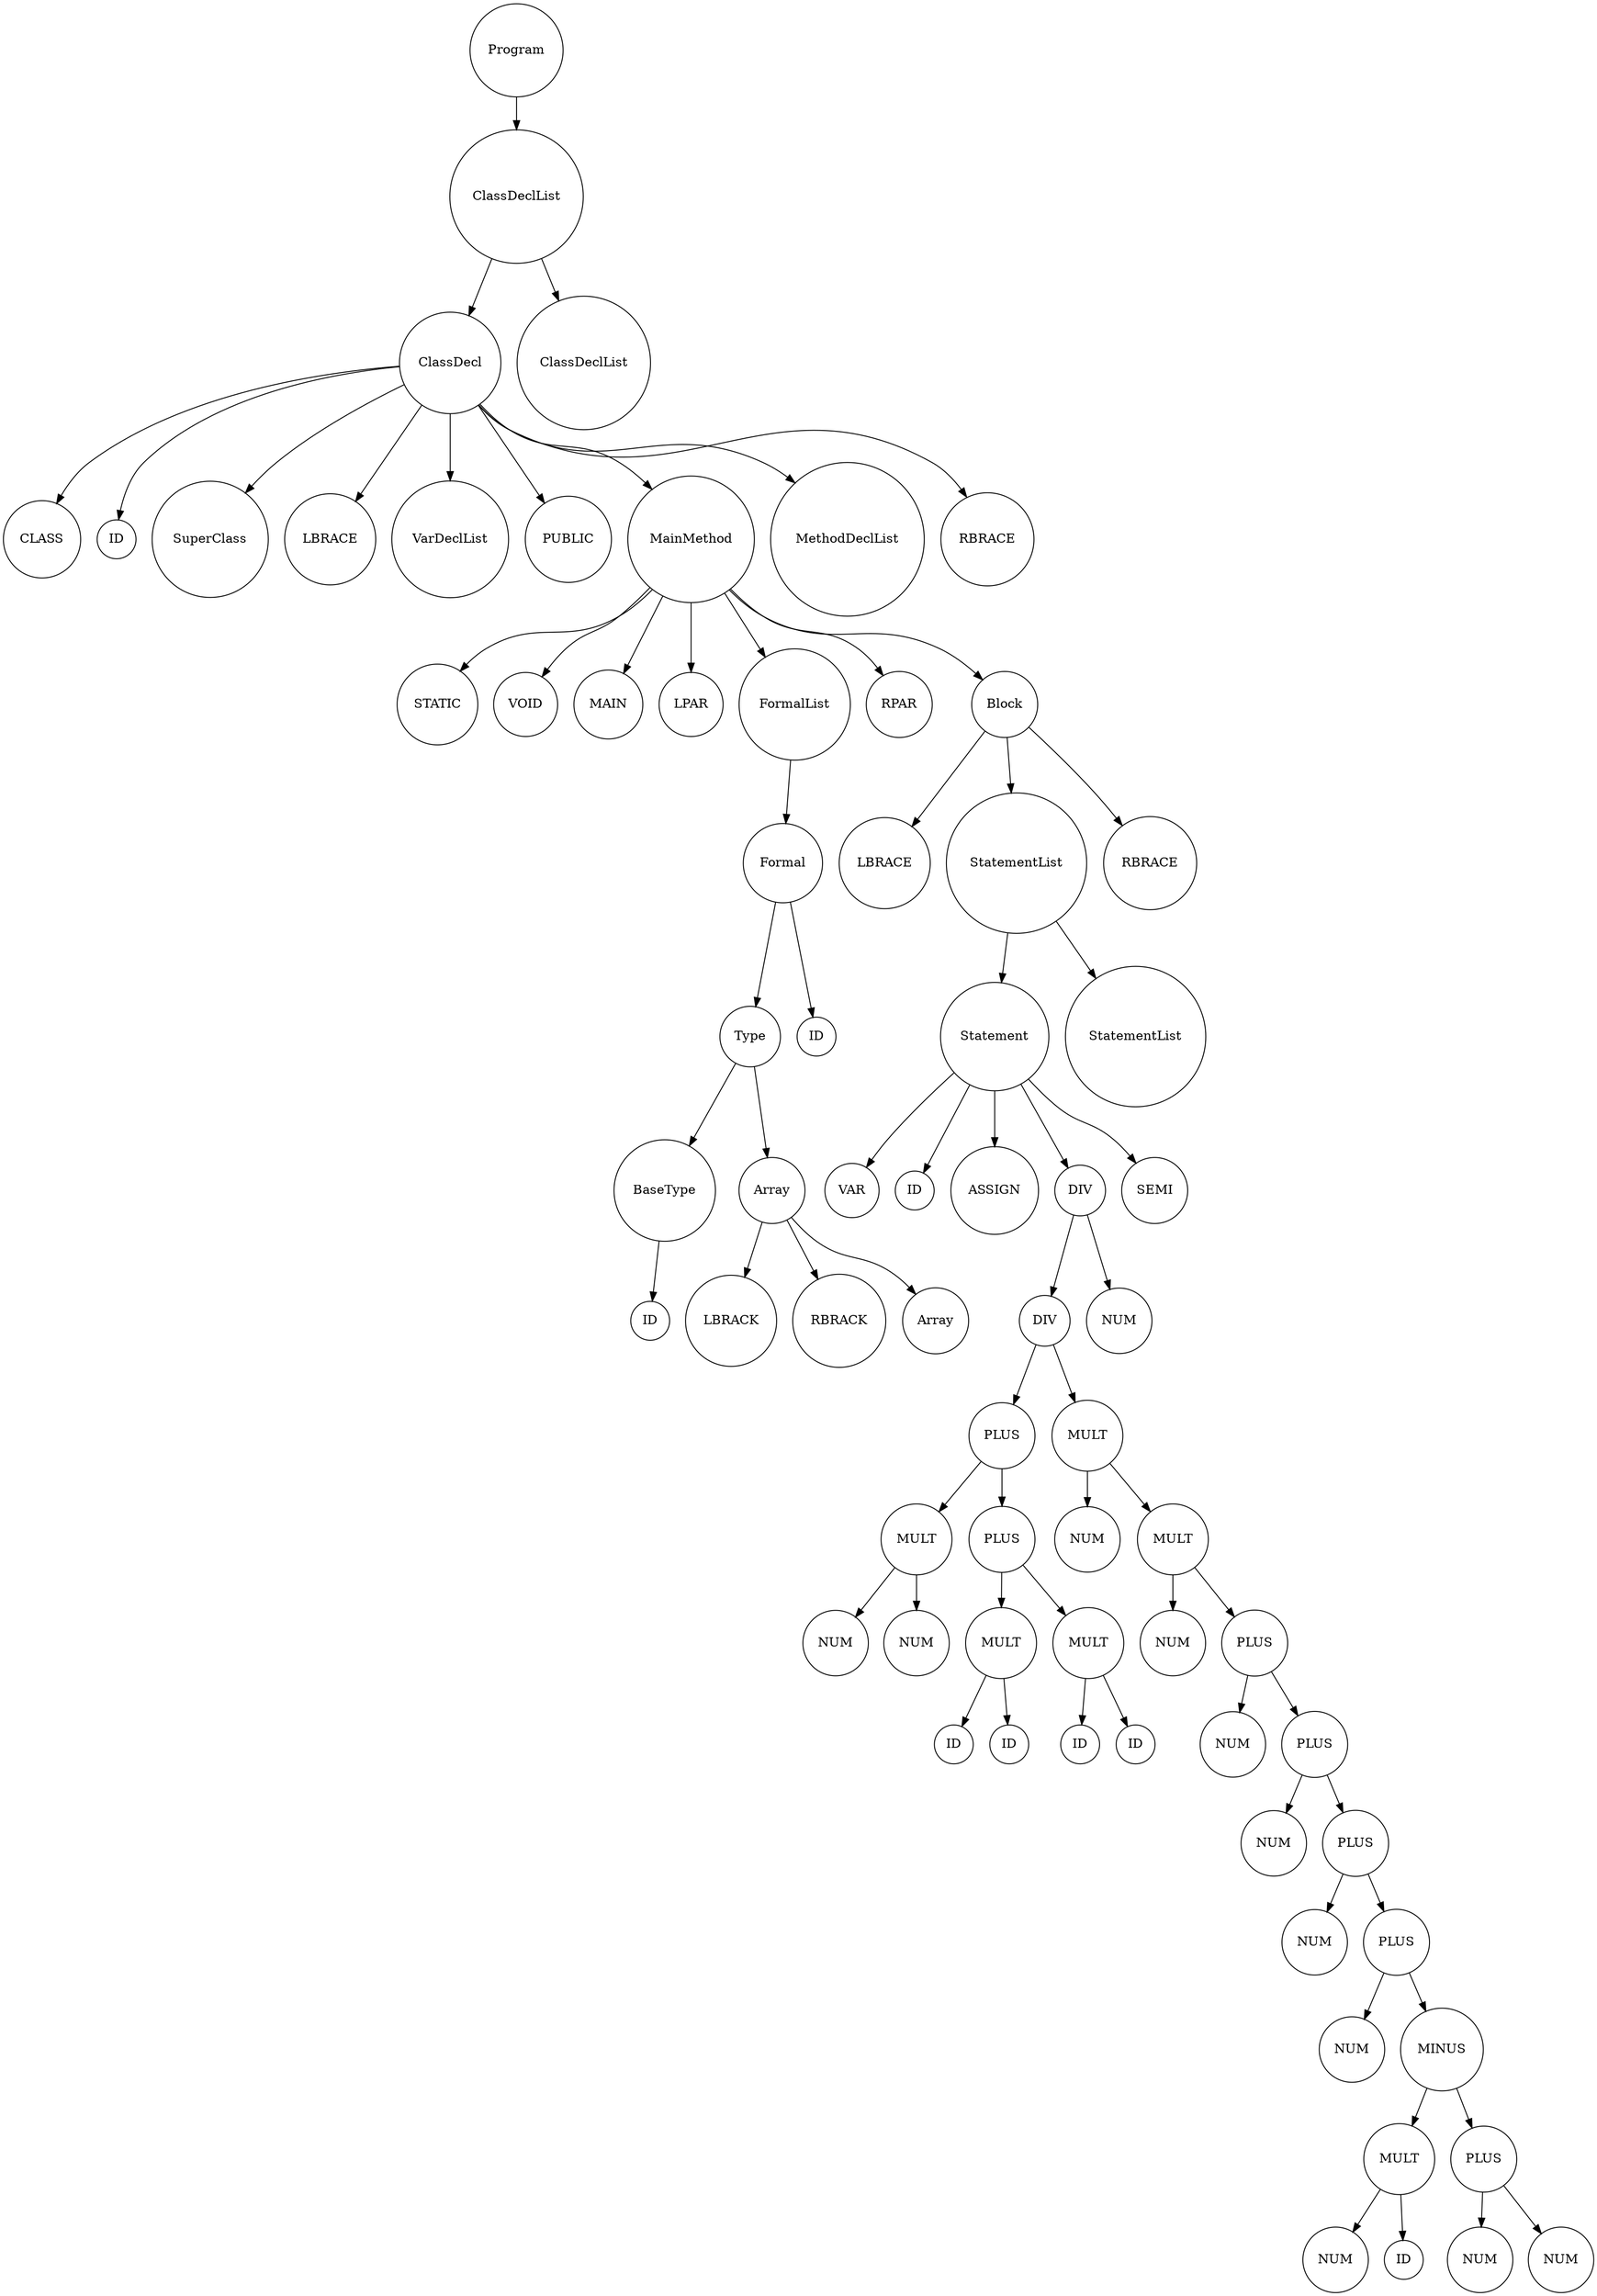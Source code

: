 digraph G {
            rankdir=TB; // Tree-like top-bottom orientation
            node [shape=circle];
              node0 [label="Program"];
  node0_0 [label="ClassDeclList"];
  node0 -> node0_0;
  node0_0_0 [label="ClassDecl"];
  node0_0 -> node0_0_0;
  node0_0_0_0 [label="CLASS"];
  node0_0_0 -> node0_0_0_0;
  node0_0_0_1 [label="ID"];
  node0_0_0 -> node0_0_0_1;
  node0_0_0_2 [label="SuperClass"];
  node0_0_0 -> node0_0_0_2;
  node0_0_0_3 [label="LBRACE"];
  node0_0_0 -> node0_0_0_3;
  node0_0_0_4 [label="VarDeclList"];
  node0_0_0 -> node0_0_0_4;
  node0_0_0_5 [label="PUBLIC"];
  node0_0_0 -> node0_0_0_5;
  node0_0_0_6 [label="MainMethod"];
  node0_0_0 -> node0_0_0_6;
  node0_0_0_6_0 [label="STATIC"];
  node0_0_0_6 -> node0_0_0_6_0;
  node0_0_0_6_1 [label="VOID"];
  node0_0_0_6 -> node0_0_0_6_1;
  node0_0_0_6_2 [label="MAIN"];
  node0_0_0_6 -> node0_0_0_6_2;
  node0_0_0_6_3 [label="LPAR"];
  node0_0_0_6 -> node0_0_0_6_3;
  node0_0_0_6_4 [label="FormalList"];
  node0_0_0_6 -> node0_0_0_6_4;
  node0_0_0_6_4_0 [label="Formal"];
  node0_0_0_6_4 -> node0_0_0_6_4_0;
  node0_0_0_6_4_0_0 [label="Type"];
  node0_0_0_6_4_0 -> node0_0_0_6_4_0_0;
  node0_0_0_6_4_0_0_0 [label="BaseType"];
  node0_0_0_6_4_0_0 -> node0_0_0_6_4_0_0_0;
  node0_0_0_6_4_0_0_0_0 [label="ID"];
  node0_0_0_6_4_0_0_0 -> node0_0_0_6_4_0_0_0_0;
  node0_0_0_6_4_0_0_1 [label="Array"];
  node0_0_0_6_4_0_0 -> node0_0_0_6_4_0_0_1;
  node0_0_0_6_4_0_0_1_0 [label="LBRACK"];
  node0_0_0_6_4_0_0_1 -> node0_0_0_6_4_0_0_1_0;
  node0_0_0_6_4_0_0_1_1 [label="RBRACK"];
  node0_0_0_6_4_0_0_1 -> node0_0_0_6_4_0_0_1_1;
  node0_0_0_6_4_0_0_1_2 [label="Array"];
  node0_0_0_6_4_0_0_1 -> node0_0_0_6_4_0_0_1_2;
  node0_0_0_6_4_0_1 [label="ID"];
  node0_0_0_6_4_0 -> node0_0_0_6_4_0_1;
  node0_0_0_6_5 [label="RPAR"];
  node0_0_0_6 -> node0_0_0_6_5;
  node0_0_0_6_6 [label="Block"];
  node0_0_0_6 -> node0_0_0_6_6;
  node0_0_0_6_6_0 [label="LBRACE"];
  node0_0_0_6_6 -> node0_0_0_6_6_0;
  node0_0_0_6_6_1 [label="StatementList"];
  node0_0_0_6_6 -> node0_0_0_6_6_1;
  node0_0_0_6_6_1_0 [label="Statement"];
  node0_0_0_6_6_1 -> node0_0_0_6_6_1_0;
  node0_0_0_6_6_1_0_0 [label="VAR"];
  node0_0_0_6_6_1_0 -> node0_0_0_6_6_1_0_0;
  node0_0_0_6_6_1_0_1 [label="ID"];
  node0_0_0_6_6_1_0 -> node0_0_0_6_6_1_0_1;
  node0_0_0_6_6_1_0_2 [label="ASSIGN"];
  node0_0_0_6_6_1_0 -> node0_0_0_6_6_1_0_2;
  node0_0_0_6_6_1_0_3 [label="DIV"];
  node0_0_0_6_6_1_0 -> node0_0_0_6_6_1_0_3;
  node0_0_0_6_6_1_0_3_0 [label="DIV"];
  node0_0_0_6_6_1_0_3 -> node0_0_0_6_6_1_0_3_0;
  node0_0_0_6_6_1_0_3_0_0 [label="PLUS"];
  node0_0_0_6_6_1_0_3_0 -> node0_0_0_6_6_1_0_3_0_0;
  node0_0_0_6_6_1_0_3_0_0_0 [label="MULT"];
  node0_0_0_6_6_1_0_3_0_0 -> node0_0_0_6_6_1_0_3_0_0_0;
  node0_0_0_6_6_1_0_3_0_0_0_0 [label="NUM"];
  node0_0_0_6_6_1_0_3_0_0_0 -> node0_0_0_6_6_1_0_3_0_0_0_0;
  node0_0_0_6_6_1_0_3_0_0_0_1 [label="NUM"];
  node0_0_0_6_6_1_0_3_0_0_0 -> node0_0_0_6_6_1_0_3_0_0_0_1;
  node0_0_0_6_6_1_0_3_0_0_1 [label="PLUS"];
  node0_0_0_6_6_1_0_3_0_0 -> node0_0_0_6_6_1_0_3_0_0_1;
  node0_0_0_6_6_1_0_3_0_0_1_0 [label="MULT"];
  node0_0_0_6_6_1_0_3_0_0_1 -> node0_0_0_6_6_1_0_3_0_0_1_0;
  node0_0_0_6_6_1_0_3_0_0_1_0_0 [label="ID"];
  node0_0_0_6_6_1_0_3_0_0_1_0 -> node0_0_0_6_6_1_0_3_0_0_1_0_0;
  node0_0_0_6_6_1_0_3_0_0_1_0_1 [label="ID"];
  node0_0_0_6_6_1_0_3_0_0_1_0 -> node0_0_0_6_6_1_0_3_0_0_1_0_1;
  node0_0_0_6_6_1_0_3_0_0_1_1 [label="MULT"];
  node0_0_0_6_6_1_0_3_0_0_1 -> node0_0_0_6_6_1_0_3_0_0_1_1;
  node0_0_0_6_6_1_0_3_0_0_1_1_0 [label="ID"];
  node0_0_0_6_6_1_0_3_0_0_1_1 -> node0_0_0_6_6_1_0_3_0_0_1_1_0;
  node0_0_0_6_6_1_0_3_0_0_1_1_1 [label="ID"];
  node0_0_0_6_6_1_0_3_0_0_1_1 -> node0_0_0_6_6_1_0_3_0_0_1_1_1;
  node0_0_0_6_6_1_0_3_0_1 [label="MULT"];
  node0_0_0_6_6_1_0_3_0 -> node0_0_0_6_6_1_0_3_0_1;
  node0_0_0_6_6_1_0_3_0_1_0 [label="NUM"];
  node0_0_0_6_6_1_0_3_0_1 -> node0_0_0_6_6_1_0_3_0_1_0;
  node0_0_0_6_6_1_0_3_0_1_1 [label="MULT"];
  node0_0_0_6_6_1_0_3_0_1 -> node0_0_0_6_6_1_0_3_0_1_1;
  node0_0_0_6_6_1_0_3_0_1_1_0 [label="NUM"];
  node0_0_0_6_6_1_0_3_0_1_1 -> node0_0_0_6_6_1_0_3_0_1_1_0;
  node0_0_0_6_6_1_0_3_0_1_1_1 [label="PLUS"];
  node0_0_0_6_6_1_0_3_0_1_1 -> node0_0_0_6_6_1_0_3_0_1_1_1;
  node0_0_0_6_6_1_0_3_0_1_1_1_0 [label="NUM"];
  node0_0_0_6_6_1_0_3_0_1_1_1 -> node0_0_0_6_6_1_0_3_0_1_1_1_0;
  node0_0_0_6_6_1_0_3_0_1_1_1_1 [label="PLUS"];
  node0_0_0_6_6_1_0_3_0_1_1_1 -> node0_0_0_6_6_1_0_3_0_1_1_1_1;
  node0_0_0_6_6_1_0_3_0_1_1_1_1_0 [label="NUM"];
  node0_0_0_6_6_1_0_3_0_1_1_1_1 -> node0_0_0_6_6_1_0_3_0_1_1_1_1_0;
  node0_0_0_6_6_1_0_3_0_1_1_1_1_1 [label="PLUS"];
  node0_0_0_6_6_1_0_3_0_1_1_1_1 -> node0_0_0_6_6_1_0_3_0_1_1_1_1_1;
  node0_0_0_6_6_1_0_3_0_1_1_1_1_1_0 [label="NUM"];
  node0_0_0_6_6_1_0_3_0_1_1_1_1_1 -> node0_0_0_6_6_1_0_3_0_1_1_1_1_1_0;
  node0_0_0_6_6_1_0_3_0_1_1_1_1_1_1 [label="PLUS"];
  node0_0_0_6_6_1_0_3_0_1_1_1_1_1 -> node0_0_0_6_6_1_0_3_0_1_1_1_1_1_1;
  node0_0_0_6_6_1_0_3_0_1_1_1_1_1_1_0 [label="NUM"];
  node0_0_0_6_6_1_0_3_0_1_1_1_1_1_1 -> node0_0_0_6_6_1_0_3_0_1_1_1_1_1_1_0;
  node0_0_0_6_6_1_0_3_0_1_1_1_1_1_1_1 [label="MINUS"];
  node0_0_0_6_6_1_0_3_0_1_1_1_1_1_1 -> node0_0_0_6_6_1_0_3_0_1_1_1_1_1_1_1;
  node0_0_0_6_6_1_0_3_0_1_1_1_1_1_1_1_0 [label="MULT"];
  node0_0_0_6_6_1_0_3_0_1_1_1_1_1_1_1 -> node0_0_0_6_6_1_0_3_0_1_1_1_1_1_1_1_0;
  node0_0_0_6_6_1_0_3_0_1_1_1_1_1_1_1_0_0 [label="NUM"];
  node0_0_0_6_6_1_0_3_0_1_1_1_1_1_1_1_0 -> node0_0_0_6_6_1_0_3_0_1_1_1_1_1_1_1_0_0;
  node0_0_0_6_6_1_0_3_0_1_1_1_1_1_1_1_0_1 [label="ID"];
  node0_0_0_6_6_1_0_3_0_1_1_1_1_1_1_1_0 -> node0_0_0_6_6_1_0_3_0_1_1_1_1_1_1_1_0_1;
  node0_0_0_6_6_1_0_3_0_1_1_1_1_1_1_1_1 [label="PLUS"];
  node0_0_0_6_6_1_0_3_0_1_1_1_1_1_1_1 -> node0_0_0_6_6_1_0_3_0_1_1_1_1_1_1_1_1;
  node0_0_0_6_6_1_0_3_0_1_1_1_1_1_1_1_1_0 [label="NUM"];
  node0_0_0_6_6_1_0_3_0_1_1_1_1_1_1_1_1 -> node0_0_0_6_6_1_0_3_0_1_1_1_1_1_1_1_1_0;
  node0_0_0_6_6_1_0_3_0_1_1_1_1_1_1_1_1_1 [label="NUM"];
  node0_0_0_6_6_1_0_3_0_1_1_1_1_1_1_1_1 -> node0_0_0_6_6_1_0_3_0_1_1_1_1_1_1_1_1_1;
  node0_0_0_6_6_1_0_3_1 [label="NUM"];
  node0_0_0_6_6_1_0_3 -> node0_0_0_6_6_1_0_3_1;
  node0_0_0_6_6_1_0_4 [label="SEMI"];
  node0_0_0_6_6_1_0 -> node0_0_0_6_6_1_0_4;
  node0_0_0_6_6_1_1 [label="StatementList"];
  node0_0_0_6_6_1 -> node0_0_0_6_6_1_1;
  node0_0_0_6_6_2 [label="RBRACE"];
  node0_0_0_6_6 -> node0_0_0_6_6_2;
  node0_0_0_7 [label="MethodDeclList"];
  node0_0_0 -> node0_0_0_7;
  node0_0_0_8 [label="RBRACE"];
  node0_0_0 -> node0_0_0_8;
  node0_0_1 [label="ClassDeclList"];
  node0_0 -> node0_0_1;
        }